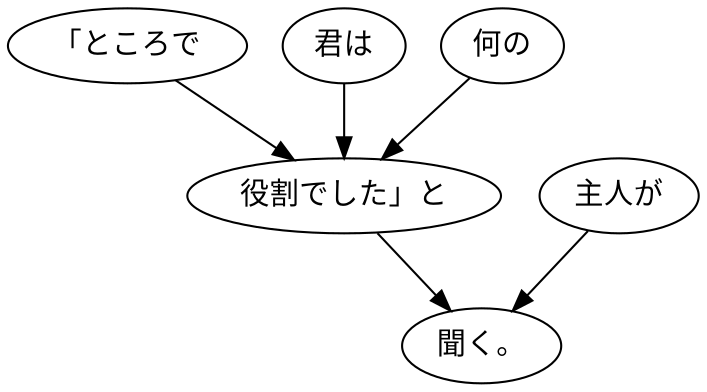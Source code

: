 digraph graph826 {
	node0 [label="「ところで"];
	node1 [label="君は"];
	node2 [label="何の"];
	node3 [label="役割でした」と"];
	node4 [label="主人が"];
	node5 [label="聞く。"];
	node0 -> node3;
	node1 -> node3;
	node2 -> node3;
	node3 -> node5;
	node4 -> node5;
}
